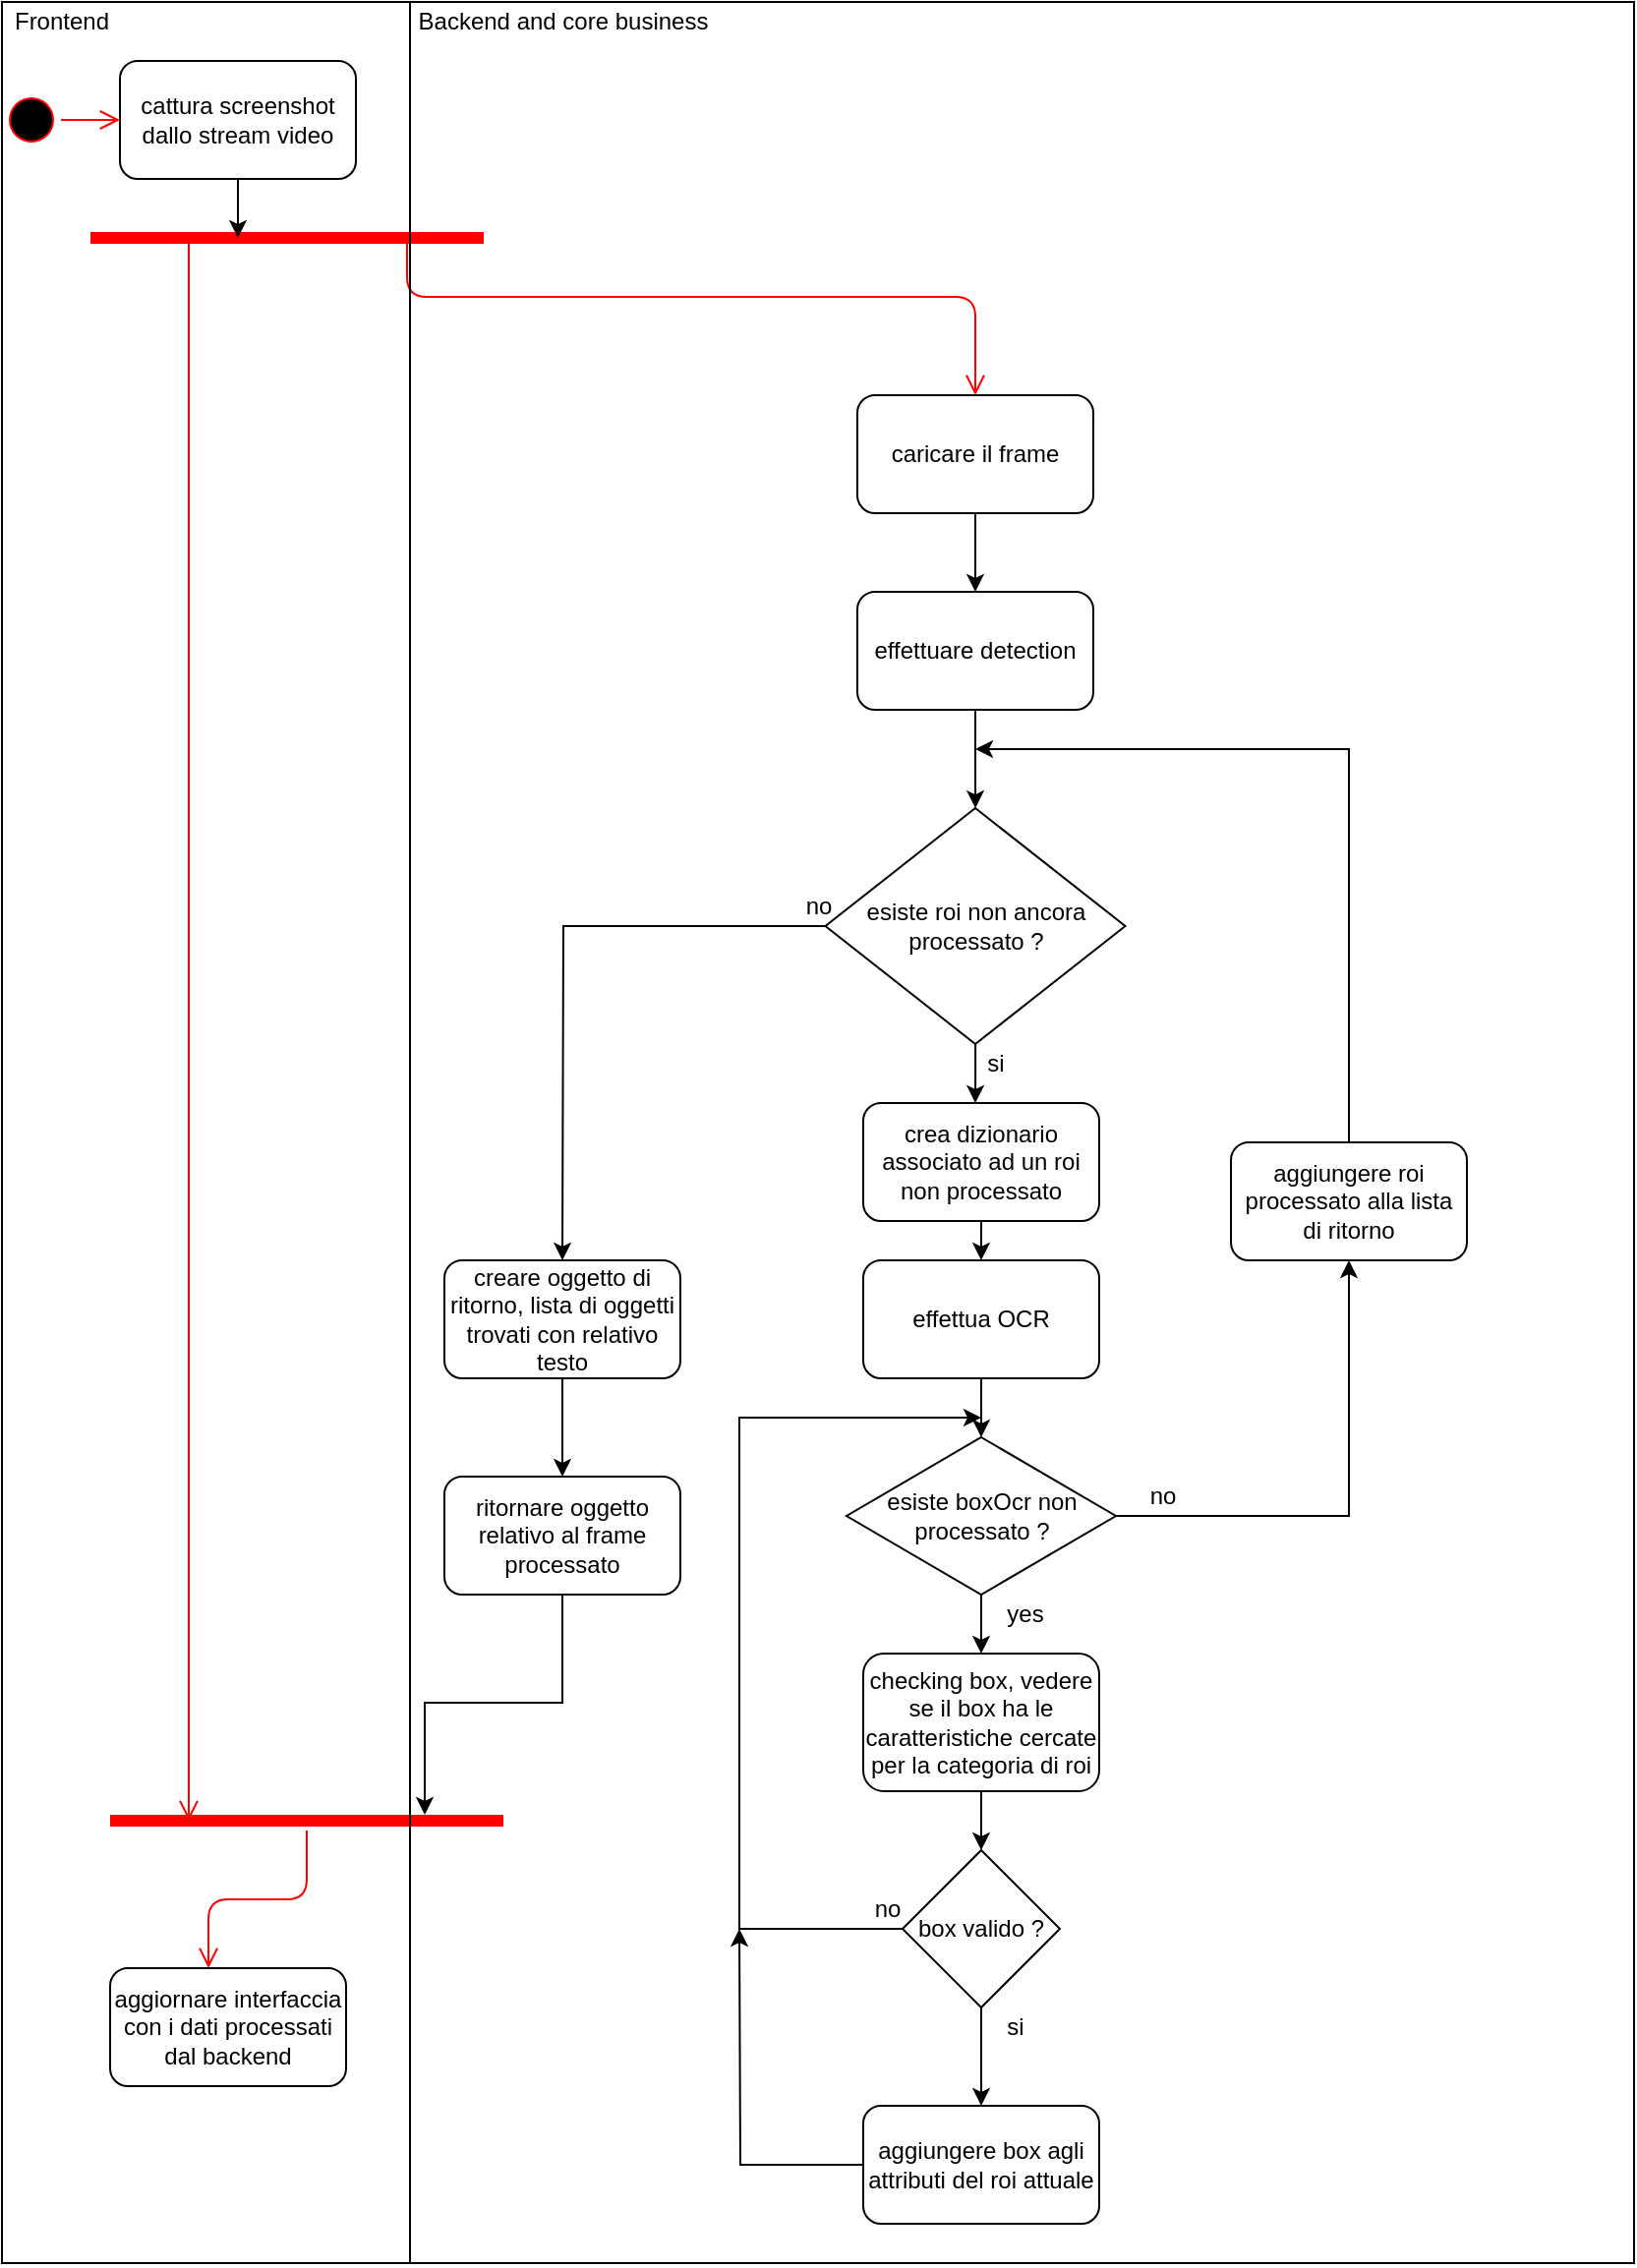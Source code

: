 <mxfile version="13.4.0" type="device"><diagram id="uwBLmsjetammfSKmw6Nh" name="Page-1"><mxGraphModel dx="946" dy="473" grid="1" gridSize="10" guides="1" tooltips="1" connect="1" arrows="1" fold="1" page="1" pageScale="1" pageWidth="827" pageHeight="1169" math="0" shadow="0"><root><mxCell id="0"/><mxCell id="1" parent="0"/><mxCell id="QDMbxhfApAFi8phRJ2cl-10" value="" style="rounded=0;whiteSpace=wrap;html=1;" vertex="1" parent="1"><mxGeometry x="55" y="10" width="830" height="1150" as="geometry"/></mxCell><mxCell id="DUnZ_-7SdD26XK_jcVOT-16" value="" style="edgeStyle=orthogonalEdgeStyle;rounded=0;orthogonalLoop=1;jettySize=auto;html=1;" parent="1" source="DUnZ_-7SdD26XK_jcVOT-17" target="DUnZ_-7SdD26XK_jcVOT-19" edge="1"><mxGeometry relative="1" as="geometry"/></mxCell><mxCell id="DUnZ_-7SdD26XK_jcVOT-17" value="caricare il frame" style="rounded=1;whiteSpace=wrap;html=1;" parent="1" vertex="1"><mxGeometry x="490" y="210" width="120" height="60" as="geometry"/></mxCell><mxCell id="DUnZ_-7SdD26XK_jcVOT-18" value="" style="edgeStyle=orthogonalEdgeStyle;rounded=0;orthogonalLoop=1;jettySize=auto;html=1;" parent="1" source="DUnZ_-7SdD26XK_jcVOT-19" target="DUnZ_-7SdD26XK_jcVOT-22" edge="1"><mxGeometry relative="1" as="geometry"/></mxCell><mxCell id="DUnZ_-7SdD26XK_jcVOT-19" value="effettuare detection" style="rounded=1;whiteSpace=wrap;html=1;" parent="1" vertex="1"><mxGeometry x="490" y="310" width="120" height="60" as="geometry"/></mxCell><mxCell id="DUnZ_-7SdD26XK_jcVOT-20" style="edgeStyle=orthogonalEdgeStyle;rounded=0;orthogonalLoop=1;jettySize=auto;html=1;" parent="1" source="DUnZ_-7SdD26XK_jcVOT-22" edge="1"><mxGeometry relative="1" as="geometry"><mxPoint x="340" y="650" as="targetPoint"/></mxGeometry></mxCell><mxCell id="DUnZ_-7SdD26XK_jcVOT-21" value="" style="edgeStyle=orthogonalEdgeStyle;rounded=0;orthogonalLoop=1;jettySize=auto;html=1;" parent="1" source="DUnZ_-7SdD26XK_jcVOT-22" edge="1"><mxGeometry relative="1" as="geometry"><mxPoint x="550" y="570" as="targetPoint"/></mxGeometry></mxCell><mxCell id="DUnZ_-7SdD26XK_jcVOT-22" value="esiste roi non ancora processato ?" style="rhombus;whiteSpace=wrap;html=1;" parent="1" vertex="1"><mxGeometry x="473.75" y="420" width="152.5" height="120" as="geometry"/></mxCell><mxCell id="DUnZ_-7SdD26XK_jcVOT-23" style="edgeStyle=orthogonalEdgeStyle;rounded=0;orthogonalLoop=1;jettySize=auto;html=1;" parent="1" source="DUnZ_-7SdD26XK_jcVOT-24" edge="1"><mxGeometry relative="1" as="geometry"><mxPoint x="553" y="650" as="targetPoint"/></mxGeometry></mxCell><mxCell id="DUnZ_-7SdD26XK_jcVOT-24" value="crea dizionario associato ad un roi non processato" style="rounded=1;whiteSpace=wrap;html=1;" parent="1" vertex="1"><mxGeometry x="493" y="570" width="120" height="60" as="geometry"/></mxCell><mxCell id="DUnZ_-7SdD26XK_jcVOT-25" value="" style="edgeStyle=orthogonalEdgeStyle;rounded=0;orthogonalLoop=1;jettySize=auto;html=1;" parent="1" source="DUnZ_-7SdD26XK_jcVOT-26" target="DUnZ_-7SdD26XK_jcVOT-29" edge="1"><mxGeometry relative="1" as="geometry"/></mxCell><mxCell id="DUnZ_-7SdD26XK_jcVOT-26" value="effettua OCR" style="rounded=1;whiteSpace=wrap;html=1;" parent="1" vertex="1"><mxGeometry x="493" y="650" width="120" height="60" as="geometry"/></mxCell><mxCell id="DUnZ_-7SdD26XK_jcVOT-27" value="" style="edgeStyle=orthogonalEdgeStyle;rounded=0;orthogonalLoop=1;jettySize=auto;html=1;" parent="1" source="DUnZ_-7SdD26XK_jcVOT-29" target="DUnZ_-7SdD26XK_jcVOT-33" edge="1"><mxGeometry relative="1" as="geometry"/></mxCell><mxCell id="DUnZ_-7SdD26XK_jcVOT-28" style="edgeStyle=orthogonalEdgeStyle;rounded=0;orthogonalLoop=1;jettySize=auto;html=1;" parent="1" source="DUnZ_-7SdD26XK_jcVOT-29" target="DUnZ_-7SdD26XK_jcVOT-31" edge="1"><mxGeometry relative="1" as="geometry"/></mxCell><mxCell id="DUnZ_-7SdD26XK_jcVOT-29" value="esiste boxOcr non processato ?" style="rhombus;whiteSpace=wrap;html=1;" parent="1" vertex="1"><mxGeometry x="484.5" y="740" width="137" height="80" as="geometry"/></mxCell><mxCell id="DUnZ_-7SdD26XK_jcVOT-30" style="edgeStyle=orthogonalEdgeStyle;rounded=0;orthogonalLoop=1;jettySize=auto;html=1;" parent="1" source="DUnZ_-7SdD26XK_jcVOT-31" edge="1"><mxGeometry relative="1" as="geometry"><mxPoint x="550" y="390" as="targetPoint"/><Array as="points"><mxPoint x="740" y="390"/></Array></mxGeometry></mxCell><mxCell id="DUnZ_-7SdD26XK_jcVOT-31" value="aggiungere roi processato alla lista di ritorno" style="rounded=1;whiteSpace=wrap;html=1;" parent="1" vertex="1"><mxGeometry x="680" y="590" width="120" height="60" as="geometry"/></mxCell><mxCell id="DUnZ_-7SdD26XK_jcVOT-32" value="" style="edgeStyle=orthogonalEdgeStyle;rounded=0;orthogonalLoop=1;jettySize=auto;html=1;" parent="1" source="DUnZ_-7SdD26XK_jcVOT-33" target="DUnZ_-7SdD26XK_jcVOT-36" edge="1"><mxGeometry relative="1" as="geometry"/></mxCell><mxCell id="DUnZ_-7SdD26XK_jcVOT-33" value="checking box, vedere se il box ha le caratteristiche cercate per la categoria di roi" style="rounded=1;whiteSpace=wrap;html=1;" parent="1" vertex="1"><mxGeometry x="493" y="850" width="120" height="70" as="geometry"/></mxCell><mxCell id="DUnZ_-7SdD26XK_jcVOT-34" value="" style="edgeStyle=orthogonalEdgeStyle;rounded=0;orthogonalLoop=1;jettySize=auto;html=1;" parent="1" source="DUnZ_-7SdD26XK_jcVOT-36" target="DUnZ_-7SdD26XK_jcVOT-38" edge="1"><mxGeometry relative="1" as="geometry"/></mxCell><mxCell id="DUnZ_-7SdD26XK_jcVOT-35" style="edgeStyle=orthogonalEdgeStyle;rounded=0;orthogonalLoop=1;jettySize=auto;html=1;" parent="1" source="DUnZ_-7SdD26XK_jcVOT-36" edge="1"><mxGeometry relative="1" as="geometry"><mxPoint x="553" y="730" as="targetPoint"/><Array as="points"><mxPoint x="430" y="990"/><mxPoint x="430" y="730"/></Array></mxGeometry></mxCell><mxCell id="DUnZ_-7SdD26XK_jcVOT-36" value="box valido ?" style="rhombus;whiteSpace=wrap;html=1;" parent="1" vertex="1"><mxGeometry x="513" y="950" width="80" height="80" as="geometry"/></mxCell><mxCell id="DUnZ_-7SdD26XK_jcVOT-37" style="edgeStyle=orthogonalEdgeStyle;rounded=0;orthogonalLoop=1;jettySize=auto;html=1;" parent="1" source="DUnZ_-7SdD26XK_jcVOT-38" edge="1"><mxGeometry relative="1" as="geometry"><mxPoint x="430" y="990" as="targetPoint"/></mxGeometry></mxCell><mxCell id="DUnZ_-7SdD26XK_jcVOT-38" value="aggiungere box agli attributi del roi attuale" style="rounded=1;whiteSpace=wrap;html=1;" parent="1" vertex="1"><mxGeometry x="493" y="1080" width="120" height="60" as="geometry"/></mxCell><mxCell id="DUnZ_-7SdD26XK_jcVOT-39" style="edgeStyle=orthogonalEdgeStyle;rounded=0;orthogonalLoop=1;jettySize=auto;html=1;entryX=0.5;entryY=0;entryDx=0;entryDy=0;" parent="1" source="DUnZ_-7SdD26XK_jcVOT-40" target="DUnZ_-7SdD26XK_jcVOT-42" edge="1"><mxGeometry relative="1" as="geometry"/></mxCell><mxCell id="DUnZ_-7SdD26XK_jcVOT-40" value="creare oggetto di ritorno, lista di oggetti trovati con relativo testo" style="rounded=1;whiteSpace=wrap;html=1;" parent="1" vertex="1"><mxGeometry x="280" y="650" width="120" height="60" as="geometry"/></mxCell><mxCell id="DUnZ_-7SdD26XK_jcVOT-41" value="" style="edgeStyle=orthogonalEdgeStyle;rounded=0;orthogonalLoop=1;jettySize=auto;html=1;entryX=0.8;entryY=0.2;entryDx=0;entryDy=0;entryPerimeter=0;" parent="1" source="DUnZ_-7SdD26XK_jcVOT-42" target="QDMbxhfApAFi8phRJ2cl-1" edge="1"><mxGeometry relative="1" as="geometry"><mxPoint x="340" y="870" as="targetPoint"/></mxGeometry></mxCell><mxCell id="DUnZ_-7SdD26XK_jcVOT-42" value="ritornare oggetto relativo al frame processato" style="rounded=1;whiteSpace=wrap;html=1;" parent="1" vertex="1"><mxGeometry x="280" y="760" width="120" height="60" as="geometry"/></mxCell><mxCell id="DUnZ_-7SdD26XK_jcVOT-43" value="no" style="text;html=1;align=center;verticalAlign=middle;resizable=0;points=[];autosize=1;" parent="1" vertex="1"><mxGeometry x="630" y="760" width="30" height="20" as="geometry"/></mxCell><mxCell id="DUnZ_-7SdD26XK_jcVOT-44" value="yes" style="text;html=1;align=center;verticalAlign=middle;resizable=0;points=[];autosize=1;" parent="1" vertex="1"><mxGeometry x="560" y="820" width="30" height="20" as="geometry"/></mxCell><mxCell id="DUnZ_-7SdD26XK_jcVOT-45" value="si" style="text;html=1;align=center;verticalAlign=middle;resizable=0;points=[];autosize=1;" parent="1" vertex="1"><mxGeometry x="550" y="540" width="20" height="20" as="geometry"/></mxCell><mxCell id="DUnZ_-7SdD26XK_jcVOT-46" value="no" style="text;html=1;align=center;verticalAlign=middle;resizable=0;points=[];autosize=1;" parent="1" vertex="1"><mxGeometry x="455" y="460" width="30" height="20" as="geometry"/></mxCell><mxCell id="DUnZ_-7SdD26XK_jcVOT-47" value="si" style="text;html=1;align=center;verticalAlign=middle;resizable=0;points=[];autosize=1;" parent="1" vertex="1"><mxGeometry x="560" y="1030" width="20" height="20" as="geometry"/></mxCell><mxCell id="DUnZ_-7SdD26XK_jcVOT-48" value="no" style="text;html=1;align=center;verticalAlign=middle;resizable=0;points=[];autosize=1;" parent="1" vertex="1"><mxGeometry x="489.5" y="970" width="30" height="20" as="geometry"/></mxCell><mxCell id="QDMbxhfApAFi8phRJ2cl-1" value="" style="shape=line;html=1;strokeWidth=6;strokeColor=#ff0000;" vertex="1" parent="1"><mxGeometry x="110" y="930" width="200" height="10" as="geometry"/></mxCell><mxCell id="QDMbxhfApAFi8phRJ2cl-2" value="" style="edgeStyle=orthogonalEdgeStyle;html=1;verticalAlign=bottom;endArrow=open;endSize=8;strokeColor=#ff0000;entryX=0.417;entryY=0;entryDx=0;entryDy=0;entryPerimeter=0;" edge="1" source="QDMbxhfApAFi8phRJ2cl-1" parent="1" target="QDMbxhfApAFi8phRJ2cl-11"><mxGeometry relative="1" as="geometry"><mxPoint x="160" y="1040" as="targetPoint"/><Array as="points"/></mxGeometry></mxCell><mxCell id="QDMbxhfApAFi8phRJ2cl-3" value="" style="shape=line;html=1;strokeWidth=6;strokeColor=#ff0000;" vertex="1" parent="1"><mxGeometry x="100" y="125" width="200" height="10" as="geometry"/></mxCell><mxCell id="QDMbxhfApAFi8phRJ2cl-4" value="" style="edgeStyle=orthogonalEdgeStyle;html=1;verticalAlign=bottom;endArrow=open;endSize=8;strokeColor=#ff0000;exitX=0.25;exitY=0.5;exitDx=0;exitDy=0;exitPerimeter=0;entryX=0.2;entryY=0.5;entryDx=0;entryDy=0;entryPerimeter=0;" edge="1" parent="1" source="QDMbxhfApAFi8phRJ2cl-3" target="QDMbxhfApAFi8phRJ2cl-1"><mxGeometry relative="1" as="geometry"><mxPoint x="176" y="930" as="targetPoint"/><Array as="points"/></mxGeometry></mxCell><mxCell id="QDMbxhfApAFi8phRJ2cl-5" value="" style="edgeStyle=orthogonalEdgeStyle;html=1;verticalAlign=bottom;endArrow=open;endSize=8;strokeColor=#ff0000;exitX=0.805;exitY=0.8;exitDx=0;exitDy=0;exitPerimeter=0;" edge="1" parent="1" source="QDMbxhfApAFi8phRJ2cl-3"><mxGeometry relative="1" as="geometry"><mxPoint x="550" y="210" as="targetPoint"/><mxPoint x="290" y="140" as="sourcePoint"/><Array as="points"><mxPoint x="286" y="160"/><mxPoint x="550" y="160"/><mxPoint x="550" y="210"/></Array></mxGeometry></mxCell><mxCell id="QDMbxhfApAFi8phRJ2cl-8" value="" style="edgeStyle=orthogonalEdgeStyle;rounded=0;orthogonalLoop=1;jettySize=auto;html=1;" edge="1" parent="1" source="QDMbxhfApAFi8phRJ2cl-6"><mxGeometry relative="1" as="geometry"><mxPoint x="175" y="130" as="targetPoint"/></mxGeometry></mxCell><mxCell id="QDMbxhfApAFi8phRJ2cl-6" value="cattura screenshot&lt;br&gt;dallo stream video" style="rounded=1;whiteSpace=wrap;html=1;" vertex="1" parent="1"><mxGeometry x="115" y="40" width="120" height="60" as="geometry"/></mxCell><mxCell id="QDMbxhfApAFi8phRJ2cl-11" value="aggiornare interfaccia&lt;br&gt;con i dati processati dal backend" style="rounded=1;whiteSpace=wrap;html=1;" vertex="1" parent="1"><mxGeometry x="110" y="1010" width="120" height="60" as="geometry"/></mxCell><mxCell id="QDMbxhfApAFi8phRJ2cl-12" value="" style="endArrow=none;html=1;entryX=0.25;entryY=0;entryDx=0;entryDy=0;exitX=0.25;exitY=1;exitDx=0;exitDy=0;" edge="1" parent="1" source="QDMbxhfApAFi8phRJ2cl-10" target="QDMbxhfApAFi8phRJ2cl-10"><mxGeometry width="50" height="50" relative="1" as="geometry"><mxPoint x="270" y="290" as="sourcePoint"/><mxPoint x="320" y="240" as="targetPoint"/></mxGeometry></mxCell><mxCell id="QDMbxhfApAFi8phRJ2cl-13" value="Frontend" style="text;html=1;align=center;verticalAlign=middle;resizable=0;points=[];autosize=1;" vertex="1" parent="1"><mxGeometry x="55" y="10" width="60" height="20" as="geometry"/></mxCell><mxCell id="QDMbxhfApAFi8phRJ2cl-14" value="Backend and core business" style="text;html=1;align=center;verticalAlign=middle;resizable=0;points=[];autosize=1;" vertex="1" parent="1"><mxGeometry x="260" y="10" width="160" height="20" as="geometry"/></mxCell><mxCell id="QDMbxhfApAFi8phRJ2cl-15" value="" style="ellipse;html=1;shape=startState;fillColor=#000000;strokeColor=#ff0000;" vertex="1" parent="1"><mxGeometry x="55" y="55" width="30" height="30" as="geometry"/></mxCell><mxCell id="QDMbxhfApAFi8phRJ2cl-16" value="" style="edgeStyle=orthogonalEdgeStyle;html=1;verticalAlign=bottom;endArrow=open;endSize=8;strokeColor=#ff0000;" edge="1" source="QDMbxhfApAFi8phRJ2cl-15" parent="1" target="QDMbxhfApAFi8phRJ2cl-6"><mxGeometry relative="1" as="geometry"><mxPoint x="75" y="140" as="targetPoint"/></mxGeometry></mxCell></root></mxGraphModel></diagram></mxfile>